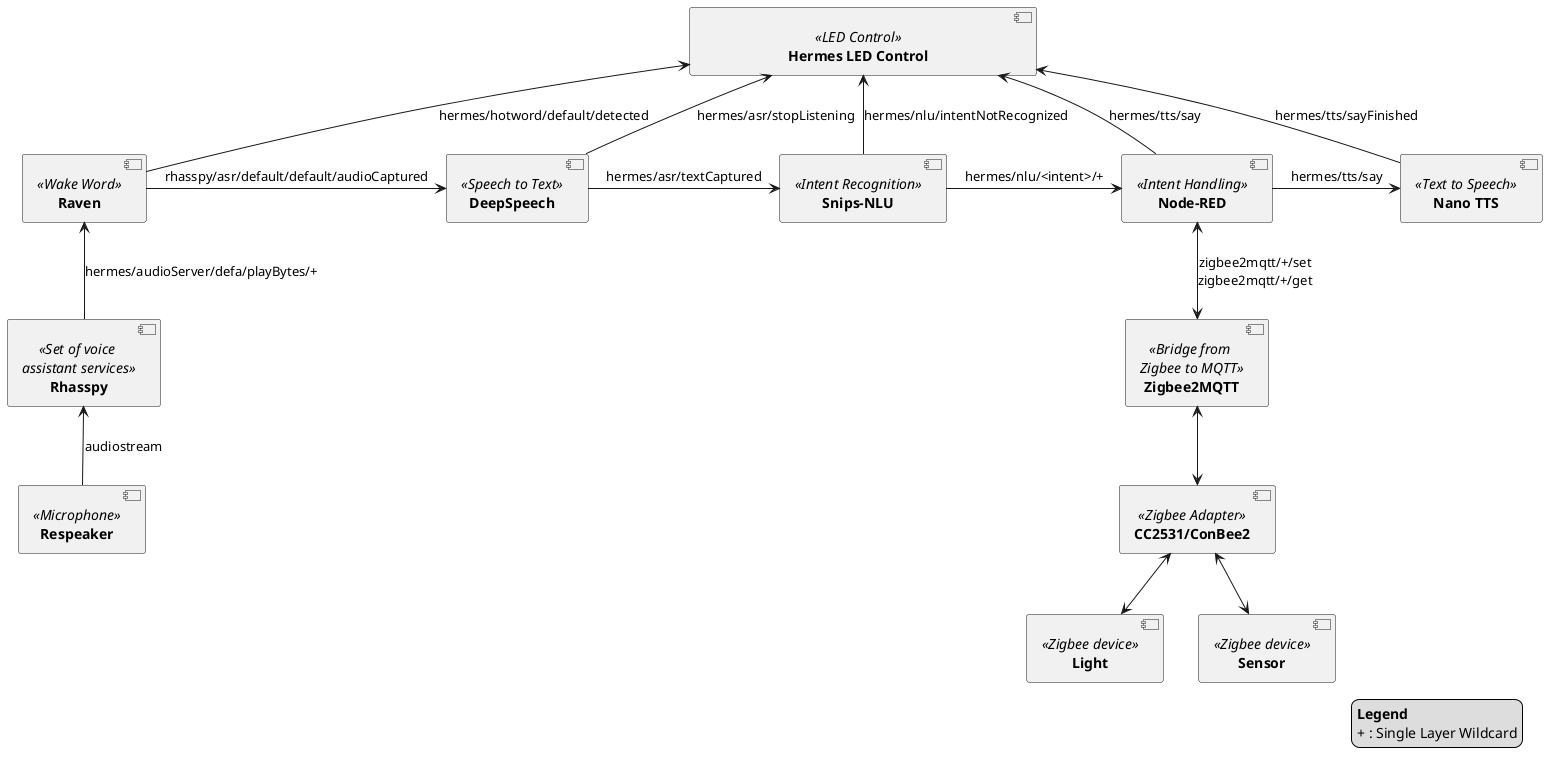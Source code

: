 @startuml
together {
    [**Respeaker**] as respeaker <<Microphone>>
    [**Rhasspy**] as rhasspy <<Set of voice \nassistant services>>
}

together {
    [**Light**] as light <<Zigbee device >>
    [**Sensor**] as sensor <<Zigbee device >>
}

together {
    [**Raven**] as raven <<Wake Word>>
    [**DeepSpeech**] as deepspeech <<Speech to Text>>
    [**Snips-NLU**] as snipsnlu <<Intent Recognition>>
    [**Node-RED**] as nodered <<Intent Handling>>
    [**Nano TTS**] as nanotts <<Text to Speech>>
}

[                       **Hermes LED Control**                       ] as hlc <<LED Control>>
[**CC2531/ConBee2**] as zigbeeadapter <<Zigbee Adapter>>
[**Zigbee2MQTT**] as zigbee2mqtt <<Bridge from \nZigbee to MQTT>>

hlc <-d- raven : hermes/hotword/default/detected
hlc <-d- deepspeech : hermes/asr/stopListening
hlc <-d- snipsnlu : hermes/nlu/intentNotRecognized
hlc <-d- nodered : hermes/tts/say
hlc <-d- nanotts : hermes/tts/sayFinished

rhasspy <-- respeaker : audiostream
raven <-- rhasspy : hermes/audioServer/defa/playBytes/+

raven -> deepspeech : rhasspy/asr/default/default/audioCaptured
deepspeech -> snipsnlu : hermes/asr/textCaptured
snipsnlu -> nodered : hermes/nlu/<intent>/+
nodered -> nanotts : hermes/tts/say

nodered <--> zigbee2mqtt : zigbee2mqtt/+/set\nzigbee2mqtt/+/get
zigbee2mqtt <--> zigbeeadapter
zigbeeadapter <--> light
zigbeeadapter <--> sensor

legend right
  **Legend**
  + : Single Layer Wildcard
endlegend



@enduml